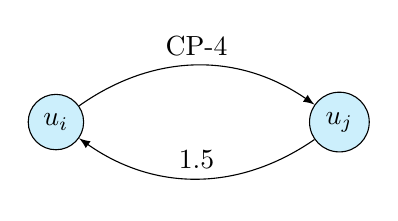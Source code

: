 \begin{tikzpicture}[scale=0.3]
\def \radius {6cm}
\node[draw, circle, fill=cyan!20] at ({0}:\radius) (n1) {$u_j$};
\node[draw, circle, fill=cyan!20] at ({180}:\radius) (n2) {$u_i$};
\path[->, >=latex] (n2) edge [bend left=35] node[above]{CP-4} (n1);
\path[->, >=latex] (n1) edge [bend left=35] node[above]{1.5} (n2);
\end{tikzpicture}
